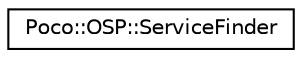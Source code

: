digraph "Graphical Class Hierarchy"
{
 // LATEX_PDF_SIZE
  edge [fontname="Helvetica",fontsize="10",labelfontname="Helvetica",labelfontsize="10"];
  node [fontname="Helvetica",fontsize="10",shape=record];
  rankdir="LR";
  Node0 [label="Poco::OSP::ServiceFinder",height=0.2,width=0.4,color="black", fillcolor="white", style="filled",URL="$classPoco_1_1OSP_1_1ServiceFinder.html",tooltip=" "];
}
